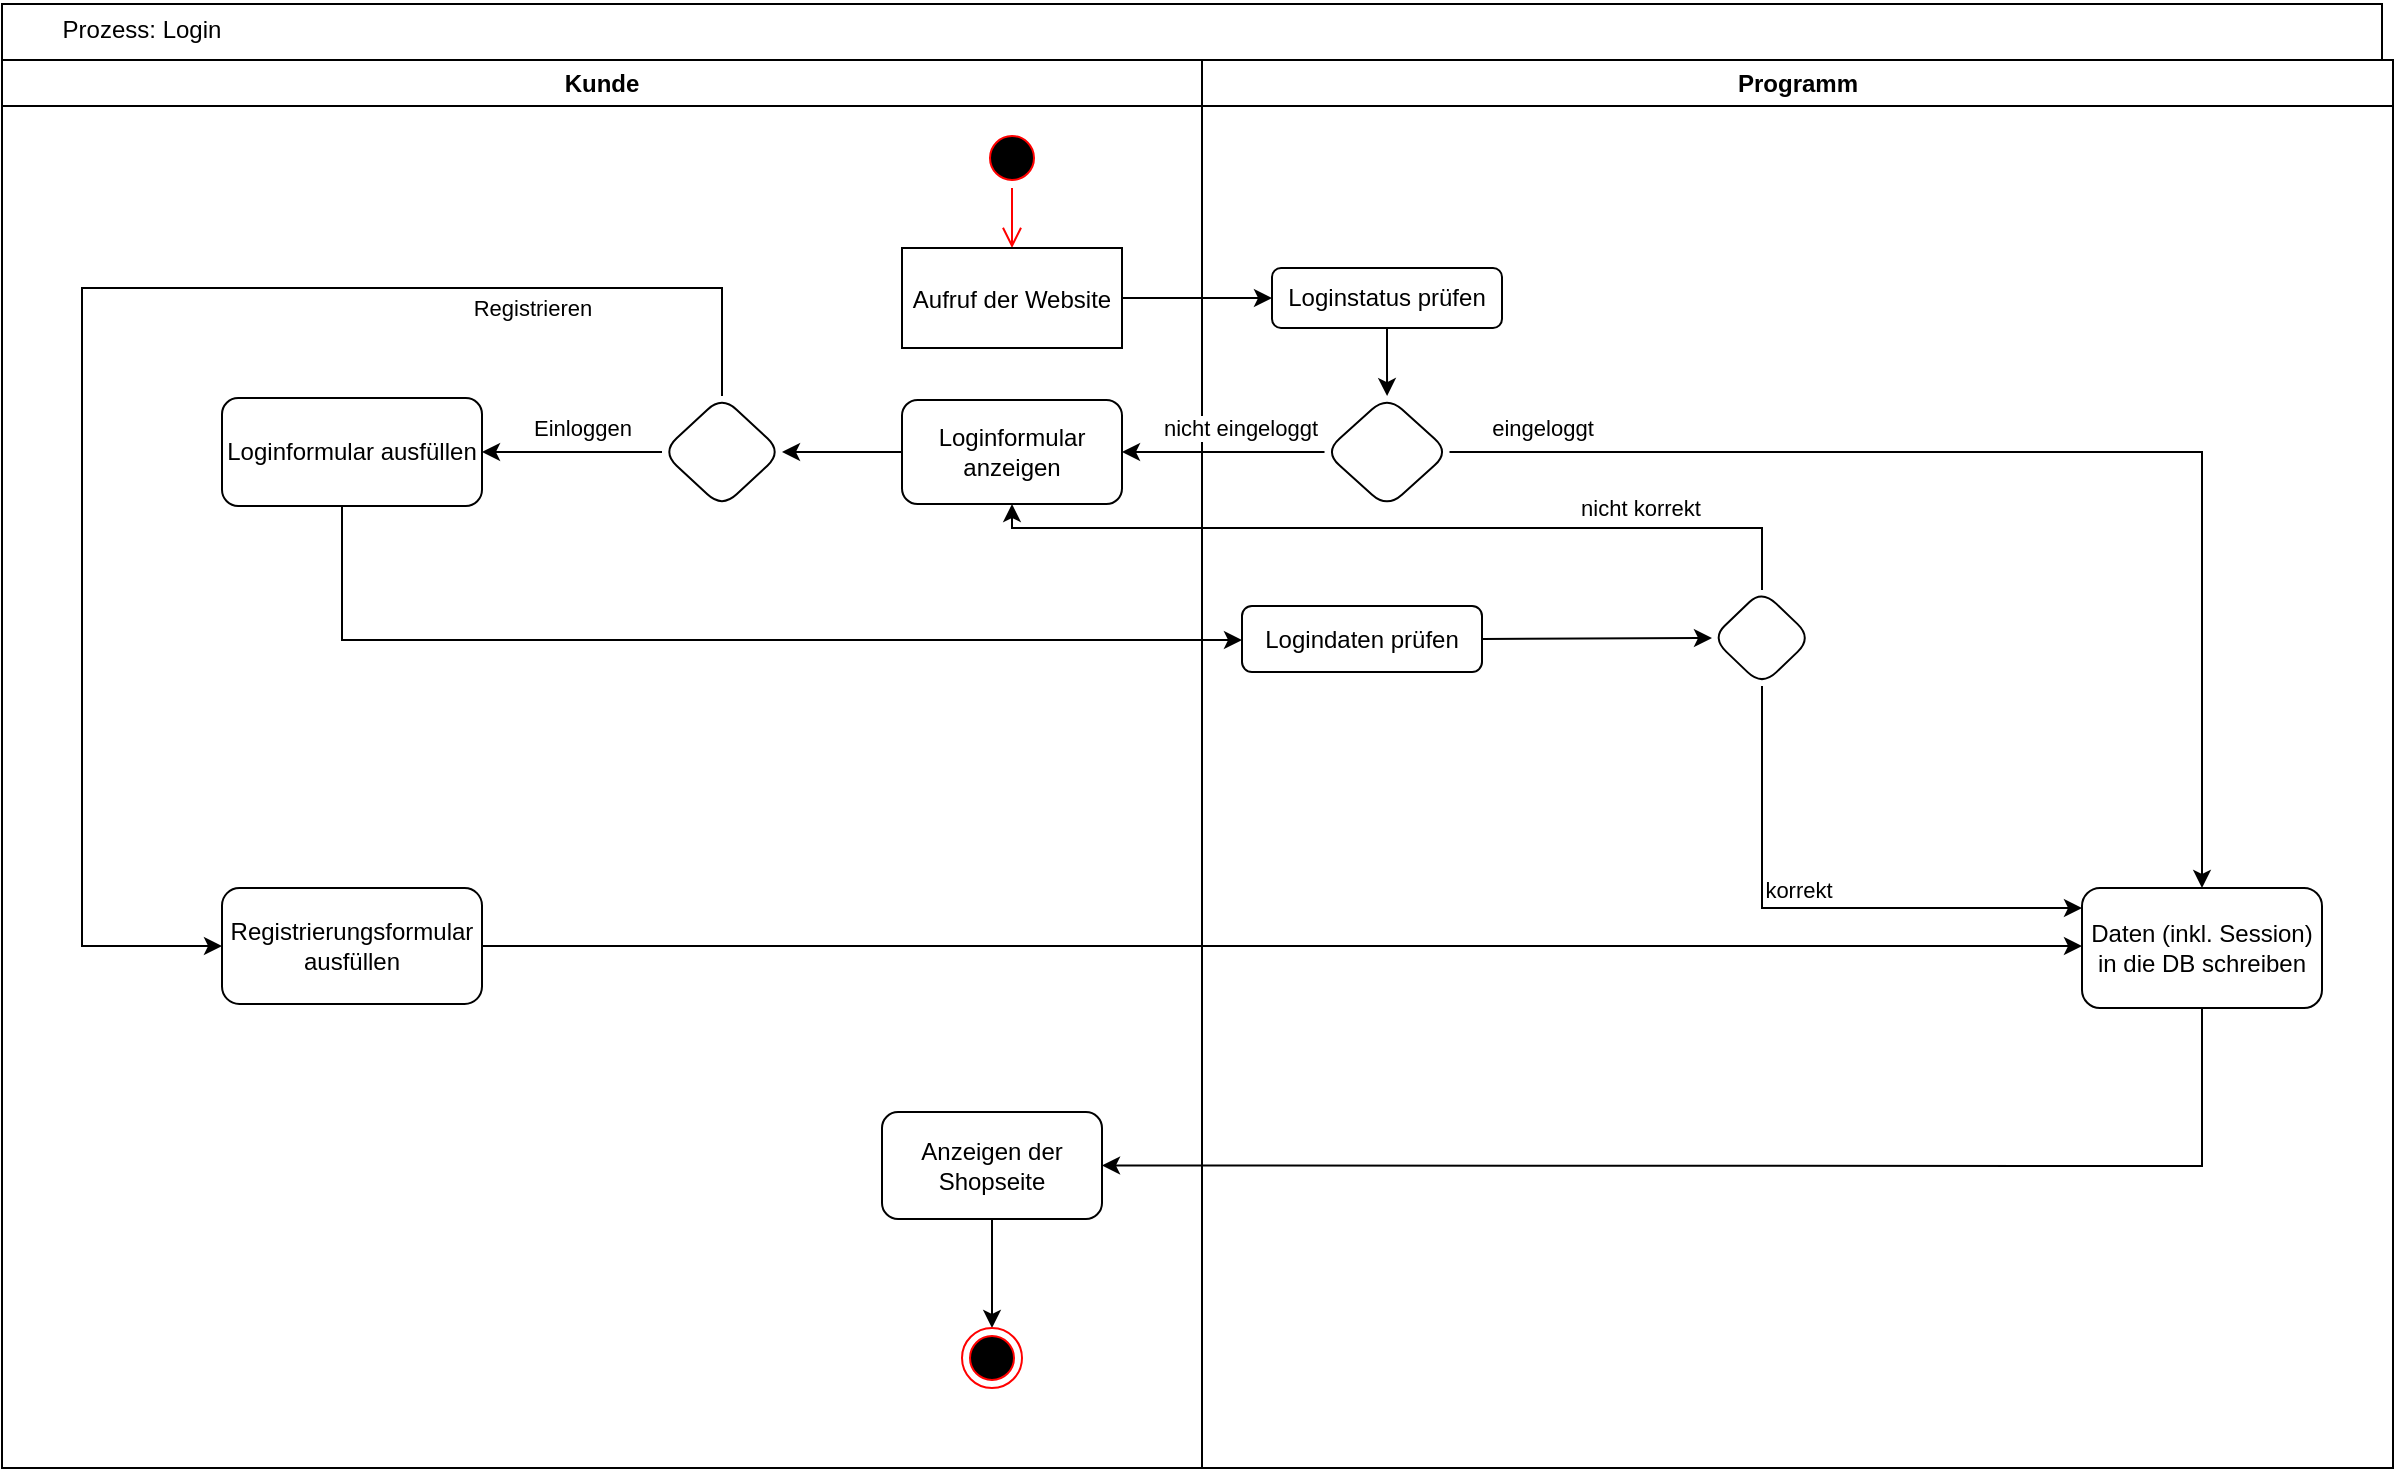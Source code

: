 <mxfile version="23.1.7" type="device">
  <diagram name="Page-1" id="e7e014a7-5840-1c2e-5031-d8a46d1fe8dd">
    <mxGraphModel dx="1468" dy="795" grid="1" gridSize="10" guides="1" tooltips="1" connect="1" arrows="1" fold="1" page="1" pageScale="1" pageWidth="1169" pageHeight="826" background="none" math="0" shadow="0">
      <root>
        <mxCell id="0" />
        <mxCell id="1" parent="0" />
        <mxCell id="2" value="Kunde" style="swimlane;whiteSpace=wrap" parent="1" vertex="1">
          <mxGeometry y="126" width="600" height="704" as="geometry" />
        </mxCell>
        <mxCell id="5" value="" style="ellipse;shape=startState;fillColor=#000000;strokeColor=#ff0000;" parent="2" vertex="1">
          <mxGeometry x="490" y="34" width="30" height="30" as="geometry" />
        </mxCell>
        <mxCell id="6" value="" style="edgeStyle=elbowEdgeStyle;elbow=horizontal;verticalAlign=bottom;endArrow=open;endSize=8;strokeColor=#FF0000;endFill=1;rounded=0" parent="2" source="5" target="7" edge="1">
          <mxGeometry x="100" y="40" as="geometry">
            <mxPoint x="115" y="110" as="targetPoint" />
          </mxGeometry>
        </mxCell>
        <mxCell id="7" value="Aufruf der Website" style="" parent="2" vertex="1">
          <mxGeometry x="450" y="94" width="110" height="50" as="geometry" />
        </mxCell>
        <mxCell id="64YXDJkvrD21cxUWK2oo-95" value="" style="edgeStyle=orthogonalEdgeStyle;rounded=0;orthogonalLoop=1;jettySize=auto;html=1;" edge="1" parent="2" source="64YXDJkvrD21cxUWK2oo-86" target="64YXDJkvrD21cxUWK2oo-94">
          <mxGeometry relative="1" as="geometry" />
        </mxCell>
        <mxCell id="64YXDJkvrD21cxUWK2oo-86" value="Loginformular anzeigen" style="whiteSpace=wrap;html=1;rounded=1;" vertex="1" parent="2">
          <mxGeometry x="450" y="170" width="110" height="52" as="geometry" />
        </mxCell>
        <mxCell id="64YXDJkvrD21cxUWK2oo-98" value="Einloggen" style="edgeStyle=orthogonalEdgeStyle;rounded=0;orthogonalLoop=1;jettySize=auto;html=1;" edge="1" parent="2" source="64YXDJkvrD21cxUWK2oo-94" target="64YXDJkvrD21cxUWK2oo-97">
          <mxGeometry x="-0.111" y="-12" relative="1" as="geometry">
            <mxPoint as="offset" />
          </mxGeometry>
        </mxCell>
        <mxCell id="64YXDJkvrD21cxUWK2oo-100" value="Registrieren" style="edgeStyle=orthogonalEdgeStyle;rounded=0;orthogonalLoop=1;jettySize=auto;html=1;exitX=0.5;exitY=0;exitDx=0;exitDy=0;" edge="1" parent="2" source="64YXDJkvrD21cxUWK2oo-94" target="64YXDJkvrD21cxUWK2oo-99">
          <mxGeometry x="-0.615" y="10" relative="1" as="geometry">
            <Array as="points">
              <mxPoint x="360" y="114" />
              <mxPoint x="40" y="114" />
              <mxPoint x="40" y="443" />
            </Array>
            <mxPoint as="offset" />
          </mxGeometry>
        </mxCell>
        <mxCell id="64YXDJkvrD21cxUWK2oo-94" value="" style="rhombus;whiteSpace=wrap;html=1;rounded=1;" vertex="1" parent="2">
          <mxGeometry x="330" y="168" width="60" height="56" as="geometry" />
        </mxCell>
        <mxCell id="64YXDJkvrD21cxUWK2oo-97" value="Loginformular ausfüllen" style="whiteSpace=wrap;html=1;rounded=1;" vertex="1" parent="2">
          <mxGeometry x="110" y="169" width="130" height="54" as="geometry" />
        </mxCell>
        <mxCell id="64YXDJkvrD21cxUWK2oo-99" value="Registrierungsformular ausfüllen" style="whiteSpace=wrap;html=1;rounded=1;" vertex="1" parent="2">
          <mxGeometry x="110" y="414" width="130" height="58" as="geometry" />
        </mxCell>
        <mxCell id="64YXDJkvrD21cxUWK2oo-103" value="Daten (inkl. Session) in die DB schreiben" style="whiteSpace=wrap;html=1;rounded=1;" vertex="1" parent="2">
          <mxGeometry x="1040" y="414" width="120" height="60" as="geometry" />
        </mxCell>
        <mxCell id="64YXDJkvrD21cxUWK2oo-104" value="" style="edgeStyle=orthogonalEdgeStyle;rounded=0;orthogonalLoop=1;jettySize=auto;html=1;" edge="1" parent="2" source="64YXDJkvrD21cxUWK2oo-99" target="64YXDJkvrD21cxUWK2oo-103">
          <mxGeometry relative="1" as="geometry">
            <Array as="points">
              <mxPoint x="570" y="443" />
              <mxPoint x="570" y="443" />
            </Array>
          </mxGeometry>
        </mxCell>
        <mxCell id="64YXDJkvrD21cxUWK2oo-107" value="" style="endArrow=classic;html=1;rounded=0;entryX=1;entryY=0.5;entryDx=0;entryDy=0;" edge="1" parent="2" source="64YXDJkvrD21cxUWK2oo-103" target="64YXDJkvrD21cxUWK2oo-89">
          <mxGeometry width="50" height="50" relative="1" as="geometry">
            <mxPoint x="750" y="536" as="sourcePoint" />
            <mxPoint x="820" y="552.75" as="targetPoint" />
            <Array as="points">
              <mxPoint x="1100" y="553" />
            </Array>
          </mxGeometry>
        </mxCell>
        <mxCell id="64YXDJkvrD21cxUWK2oo-120" value="" style="edgeStyle=orthogonalEdgeStyle;rounded=0;orthogonalLoop=1;jettySize=auto;html=1;" edge="1" parent="2" source="64YXDJkvrD21cxUWK2oo-89" target="64YXDJkvrD21cxUWK2oo-119">
          <mxGeometry relative="1" as="geometry" />
        </mxCell>
        <mxCell id="64YXDJkvrD21cxUWK2oo-89" value="Anzeigen der Shopseite" style="whiteSpace=wrap;html=1;rounded=1;" vertex="1" parent="2">
          <mxGeometry x="440" y="526" width="110" height="53.5" as="geometry" />
        </mxCell>
        <mxCell id="64YXDJkvrD21cxUWK2oo-119" value="" style="ellipse;html=1;shape=endState;fillColor=#000000;strokeColor=#ff0000;" vertex="1" parent="2">
          <mxGeometry x="480" y="634" width="30" height="30" as="geometry" />
        </mxCell>
        <mxCell id="3" value="Programm" style="swimlane;whiteSpace=wrap" parent="1" vertex="1">
          <mxGeometry x="600" y="126" width="595.5" height="704" as="geometry" />
        </mxCell>
        <mxCell id="64YXDJkvrD21cxUWK2oo-85" value="" style="edgeStyle=orthogonalEdgeStyle;rounded=0;orthogonalLoop=1;jettySize=auto;html=1;" edge="1" parent="3" source="64YXDJkvrD21cxUWK2oo-82" target="64YXDJkvrD21cxUWK2oo-84">
          <mxGeometry relative="1" as="geometry" />
        </mxCell>
        <mxCell id="64YXDJkvrD21cxUWK2oo-82" value="Loginstatus prüfen" style="rounded=1;whiteSpace=wrap;html=1;" vertex="1" parent="3">
          <mxGeometry x="35" y="104" width="115" height="30" as="geometry" />
        </mxCell>
        <mxCell id="64YXDJkvrD21cxUWK2oo-84" value="" style="rhombus;whiteSpace=wrap;html=1;rounded=1;" vertex="1" parent="3">
          <mxGeometry x="61.25" y="168" width="62.5" height="56" as="geometry" />
        </mxCell>
        <mxCell id="64YXDJkvrD21cxUWK2oo-102" value="eingeloggt" style="edgeLabel;html=1;align=center;verticalAlign=middle;resizable=0;points=[];" vertex="1" connectable="0" parent="3">
          <mxGeometry x="170.003" y="184.0" as="geometry" />
        </mxCell>
        <mxCell id="64YXDJkvrD21cxUWK2oo-111" value="" style="rhombus;whiteSpace=wrap;html=1;rounded=1;" vertex="1" parent="3">
          <mxGeometry x="255" y="265" width="50" height="48" as="geometry" />
        </mxCell>
        <mxCell id="64YXDJkvrD21cxUWK2oo-112" value="Logindaten prüfen" style="whiteSpace=wrap;html=1;rounded=1;" vertex="1" parent="3">
          <mxGeometry x="20" y="273" width="120" height="33" as="geometry" />
        </mxCell>
        <mxCell id="64YXDJkvrD21cxUWK2oo-116" value="" style="endArrow=classic;html=1;rounded=0;exitX=1;exitY=0.5;exitDx=0;exitDy=0;entryX=0;entryY=0.5;entryDx=0;entryDy=0;" edge="1" parent="3" source="64YXDJkvrD21cxUWK2oo-112" target="64YXDJkvrD21cxUWK2oo-111">
          <mxGeometry width="50" height="50" relative="1" as="geometry">
            <mxPoint x="80" y="314" as="sourcePoint" />
            <mxPoint x="130" y="264" as="targetPoint" />
          </mxGeometry>
        </mxCell>
        <mxCell id="64YXDJkvrD21cxUWK2oo-41" value="" style="rounded=0;whiteSpace=wrap;html=1;" vertex="1" parent="1">
          <mxGeometry y="98" width="1190" height="28" as="geometry" />
        </mxCell>
        <mxCell id="64YXDJkvrD21cxUWK2oo-42" value="Prozess: Login" style="text;html=1;align=center;verticalAlign=middle;whiteSpace=wrap;rounded=0;" vertex="1" parent="1">
          <mxGeometry x="10" y="96" width="120" height="30" as="geometry" />
        </mxCell>
        <mxCell id="64YXDJkvrD21cxUWK2oo-83" value="" style="edgeStyle=orthogonalEdgeStyle;rounded=0;orthogonalLoop=1;jettySize=auto;html=1;" edge="1" parent="1" source="7" target="64YXDJkvrD21cxUWK2oo-82">
          <mxGeometry relative="1" as="geometry" />
        </mxCell>
        <mxCell id="64YXDJkvrD21cxUWK2oo-87" value="" style="edgeStyle=orthogonalEdgeStyle;rounded=0;orthogonalLoop=1;jettySize=auto;html=1;" edge="1" parent="1" source="64YXDJkvrD21cxUWK2oo-84" target="64YXDJkvrD21cxUWK2oo-86">
          <mxGeometry relative="1" as="geometry" />
        </mxCell>
        <mxCell id="64YXDJkvrD21cxUWK2oo-93" value="nicht eingeloggt" style="edgeLabel;html=1;align=center;verticalAlign=middle;resizable=0;points=[];" vertex="1" connectable="0" parent="64YXDJkvrD21cxUWK2oo-87">
          <mxGeometry x="-0.475" relative="1" as="geometry">
            <mxPoint x="-16" y="-12" as="offset" />
          </mxGeometry>
        </mxCell>
        <mxCell id="64YXDJkvrD21cxUWK2oo-106" value="" style="endArrow=classic;html=1;rounded=0;" edge="1" parent="1" source="64YXDJkvrD21cxUWK2oo-84" target="64YXDJkvrD21cxUWK2oo-103">
          <mxGeometry width="50" height="50" relative="1" as="geometry">
            <mxPoint x="993.75" y="322.0" as="sourcePoint" />
            <mxPoint x="930" y="400" as="targetPoint" />
            <Array as="points">
              <mxPoint x="1100" y="322" />
            </Array>
          </mxGeometry>
        </mxCell>
        <mxCell id="64YXDJkvrD21cxUWK2oo-113" value="" style="edgeStyle=orthogonalEdgeStyle;rounded=0;orthogonalLoop=1;jettySize=auto;html=1;" edge="1" parent="1" source="64YXDJkvrD21cxUWK2oo-97" target="64YXDJkvrD21cxUWK2oo-112">
          <mxGeometry relative="1" as="geometry">
            <Array as="points">
              <mxPoint x="170" y="416" />
            </Array>
          </mxGeometry>
        </mxCell>
        <mxCell id="64YXDJkvrD21cxUWK2oo-114" value="" style="endArrow=classic;html=1;rounded=0;exitX=0.5;exitY=0;exitDx=0;exitDy=0;" edge="1" parent="1" source="64YXDJkvrD21cxUWK2oo-111" target="64YXDJkvrD21cxUWK2oo-86">
          <mxGeometry width="50" height="50" relative="1" as="geometry">
            <mxPoint x="680" y="440" as="sourcePoint" />
            <mxPoint x="730" y="390" as="targetPoint" />
            <Array as="points">
              <mxPoint x="880" y="360" />
              <mxPoint x="680" y="360" />
              <mxPoint x="505" y="360" />
            </Array>
          </mxGeometry>
        </mxCell>
        <mxCell id="64YXDJkvrD21cxUWK2oo-115" value="nicht korrekt" style="edgeLabel;html=1;align=center;verticalAlign=middle;resizable=0;points=[];" vertex="1" connectable="0" parent="64YXDJkvrD21cxUWK2oo-114">
          <mxGeometry x="-0.19" y="1" relative="1" as="geometry">
            <mxPoint x="77" y="-11" as="offset" />
          </mxGeometry>
        </mxCell>
        <mxCell id="64YXDJkvrD21cxUWK2oo-117" value="" style="endArrow=classic;html=1;rounded=0;exitX=0.5;exitY=1;exitDx=0;exitDy=0;" edge="1" parent="1" source="64YXDJkvrD21cxUWK2oo-111">
          <mxGeometry width="50" height="50" relative="1" as="geometry">
            <mxPoint x="910" y="460" as="sourcePoint" />
            <mxPoint x="1040" y="550" as="targetPoint" />
            <Array as="points">
              <mxPoint x="880" y="550" />
            </Array>
          </mxGeometry>
        </mxCell>
        <mxCell id="64YXDJkvrD21cxUWK2oo-118" value="korrekt" style="edgeLabel;html=1;align=center;verticalAlign=middle;resizable=0;points=[];" vertex="1" connectable="0" parent="64YXDJkvrD21cxUWK2oo-117">
          <mxGeometry x="-0.628" y="-1" relative="1" as="geometry">
            <mxPoint x="19" y="51" as="offset" />
          </mxGeometry>
        </mxCell>
      </root>
    </mxGraphModel>
  </diagram>
</mxfile>
